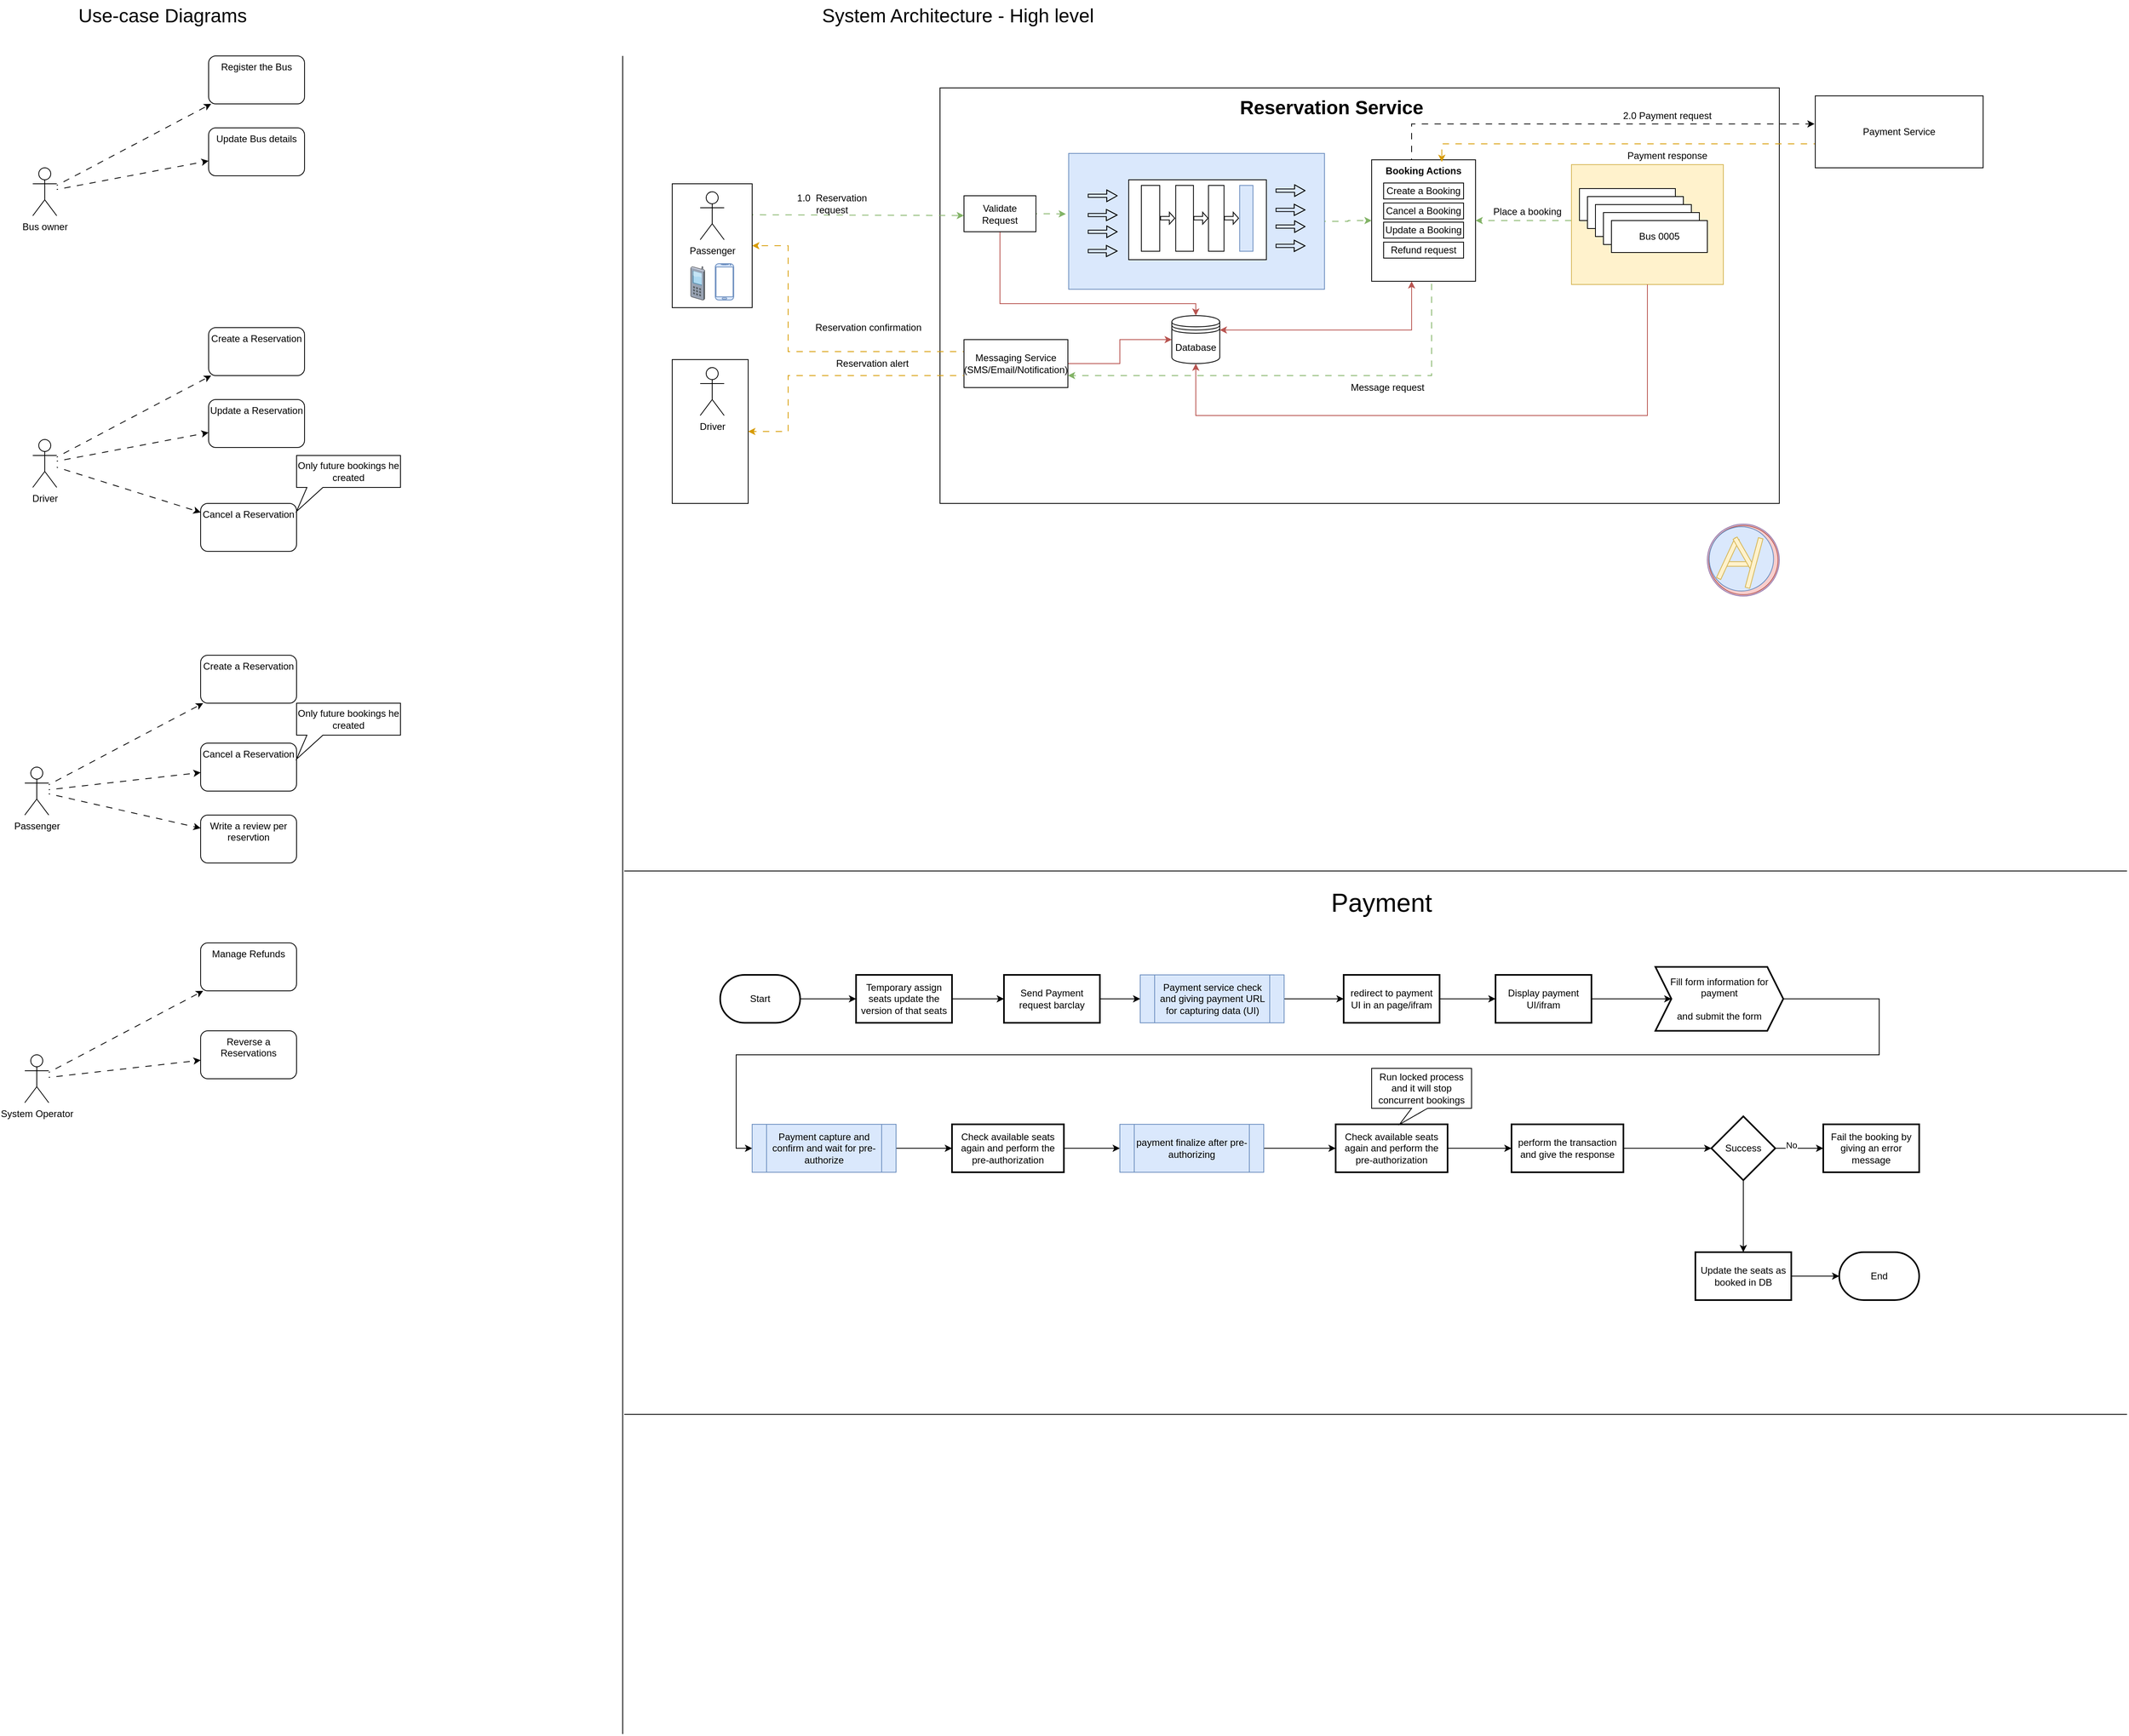 <mxfile version="24.6.4" type="github">
  <diagram name="Page-1" id="KtNwl-2Aqr7qp69pBfpQ">
    <mxGraphModel dx="2273" dy="1333" grid="1" gridSize="10" guides="1" tooltips="1" connect="1" arrows="1" fold="1" page="1" pageScale="1" pageWidth="850" pageHeight="1100" math="0" shadow="0">
      <root>
        <mxCell id="0" />
        <mxCell id="1" parent="0" />
        <mxCell id="1eltRr7qgs7_-D9prCkm-36" value="" style="rounded=0;whiteSpace=wrap;html=1;" parent="1" vertex="1">
          <mxGeometry x="1245" y="120" width="1050" height="520" as="geometry" />
        </mxCell>
        <mxCell id="1eltRr7qgs7_-D9prCkm-5" value="" style="rounded=0;orthogonalLoop=1;jettySize=auto;html=1;flowAnimation=1;" parent="1" source="1eltRr7qgs7_-D9prCkm-3" target="1eltRr7qgs7_-D9prCkm-4" edge="1">
          <mxGeometry relative="1" as="geometry" />
        </mxCell>
        <mxCell id="1eltRr7qgs7_-D9prCkm-9" value="" style="rounded=0;orthogonalLoop=1;jettySize=auto;html=1;flowAnimation=1;" parent="1" source="1eltRr7qgs7_-D9prCkm-3" target="1eltRr7qgs7_-D9prCkm-8" edge="1">
          <mxGeometry relative="1" as="geometry" />
        </mxCell>
        <mxCell id="1eltRr7qgs7_-D9prCkm-3" value="&lt;div&gt;Bus owner&lt;/div&gt;&lt;div&gt;&lt;br&gt;&lt;/div&gt;" style="shape=umlActor;verticalLabelPosition=bottom;verticalAlign=top;html=1;outlineConnect=0;" parent="1" vertex="1">
          <mxGeometry x="110" y="220" width="30" height="60" as="geometry" />
        </mxCell>
        <mxCell id="1eltRr7qgs7_-D9prCkm-4" value="Register the Bus" style="rounded=1;whiteSpace=wrap;html=1;verticalAlign=top;" parent="1" vertex="1">
          <mxGeometry x="330" y="80" width="120" height="60" as="geometry" />
        </mxCell>
        <mxCell id="1eltRr7qgs7_-D9prCkm-8" value="Update Bus details" style="rounded=1;whiteSpace=wrap;html=1;verticalAlign=top;" parent="1" vertex="1">
          <mxGeometry x="330" y="170" width="120" height="60" as="geometry" />
        </mxCell>
        <mxCell id="1eltRr7qgs7_-D9prCkm-10" value="" style="rounded=0;orthogonalLoop=1;jettySize=auto;html=1;flowAnimation=1;" parent="1" source="1eltRr7qgs7_-D9prCkm-12" target="1eltRr7qgs7_-D9prCkm-13" edge="1">
          <mxGeometry relative="1" as="geometry" />
        </mxCell>
        <mxCell id="1eltRr7qgs7_-D9prCkm-11" value="" style="rounded=0;orthogonalLoop=1;jettySize=auto;html=1;flowAnimation=1;" parent="1" source="1eltRr7qgs7_-D9prCkm-12" target="1eltRr7qgs7_-D9prCkm-14" edge="1">
          <mxGeometry relative="1" as="geometry" />
        </mxCell>
        <mxCell id="1eltRr7qgs7_-D9prCkm-12" value="Driver" style="shape=umlActor;verticalLabelPosition=bottom;verticalAlign=top;html=1;outlineConnect=0;" parent="1" vertex="1">
          <mxGeometry x="110" y="560" width="30" height="60" as="geometry" />
        </mxCell>
        <mxCell id="1eltRr7qgs7_-D9prCkm-13" value="Create a Reservation" style="rounded=1;whiteSpace=wrap;html=1;verticalAlign=top;" parent="1" vertex="1">
          <mxGeometry x="330" y="420" width="120" height="60" as="geometry" />
        </mxCell>
        <mxCell id="1eltRr7qgs7_-D9prCkm-14" value="Update a Reservation" style="rounded=1;whiteSpace=wrap;html=1;verticalAlign=top;" parent="1" vertex="1">
          <mxGeometry x="330" y="510" width="120" height="60" as="geometry" />
        </mxCell>
        <mxCell id="1eltRr7qgs7_-D9prCkm-17" value="" style="rounded=0;orthogonalLoop=1;jettySize=auto;html=1;flowAnimation=1;" parent="1" source="1eltRr7qgs7_-D9prCkm-19" target="1eltRr7qgs7_-D9prCkm-20" edge="1">
          <mxGeometry relative="1" as="geometry" />
        </mxCell>
        <mxCell id="1eltRr7qgs7_-D9prCkm-18" value="" style="rounded=0;orthogonalLoop=1;jettySize=auto;html=1;flowAnimation=1;" parent="1" source="1eltRr7qgs7_-D9prCkm-19" target="1eltRr7qgs7_-D9prCkm-21" edge="1">
          <mxGeometry relative="1" as="geometry" />
        </mxCell>
        <mxCell id="1eltRr7qgs7_-D9prCkm-19" value="Passenger" style="shape=umlActor;verticalLabelPosition=bottom;verticalAlign=top;html=1;outlineConnect=0;" parent="1" vertex="1">
          <mxGeometry x="100" y="970" width="30" height="60" as="geometry" />
        </mxCell>
        <mxCell id="1eltRr7qgs7_-D9prCkm-20" value="Create a Reservation" style="rounded=1;whiteSpace=wrap;html=1;verticalAlign=top;" parent="1" vertex="1">
          <mxGeometry x="320" y="830" width="120" height="60" as="geometry" />
        </mxCell>
        <mxCell id="1eltRr7qgs7_-D9prCkm-21" value="Cancel a Reservation" style="rounded=1;whiteSpace=wrap;html=1;verticalAlign=top;" parent="1" vertex="1">
          <mxGeometry x="320" y="940" width="120" height="60" as="geometry" />
        </mxCell>
        <mxCell id="1eltRr7qgs7_-D9prCkm-22" value="Cancel a Reservation" style="rounded=1;whiteSpace=wrap;html=1;verticalAlign=top;" parent="1" vertex="1">
          <mxGeometry x="320" y="640" width="120" height="60" as="geometry" />
        </mxCell>
        <mxCell id="1eltRr7qgs7_-D9prCkm-23" value="" style="rounded=0;orthogonalLoop=1;jettySize=auto;html=1;flowAnimation=1;" parent="1" source="1eltRr7qgs7_-D9prCkm-12" target="1eltRr7qgs7_-D9prCkm-22" edge="1">
          <mxGeometry relative="1" as="geometry">
            <mxPoint x="140" y="677" as="sourcePoint" />
          </mxGeometry>
        </mxCell>
        <mxCell id="1eltRr7qgs7_-D9prCkm-24" value="Only future bookings he created" style="shape=callout;whiteSpace=wrap;html=1;perimeter=calloutPerimeter;size=30;position=0.1;position2=0;base=20;" parent="1" vertex="1">
          <mxGeometry x="440" y="580" width="130" height="70" as="geometry" />
        </mxCell>
        <mxCell id="1eltRr7qgs7_-D9prCkm-25" value="Only future bookings he created" style="shape=callout;whiteSpace=wrap;html=1;perimeter=calloutPerimeter;size=30;position=0.1;position2=0;base=20;" parent="1" vertex="1">
          <mxGeometry x="440" y="890" width="130" height="70" as="geometry" />
        </mxCell>
        <mxCell id="1eltRr7qgs7_-D9prCkm-26" value="" style="rounded=0;orthogonalLoop=1;jettySize=auto;html=1;flowAnimation=1;" parent="1" source="1eltRr7qgs7_-D9prCkm-19" target="1eltRr7qgs7_-D9prCkm-27" edge="1">
          <mxGeometry relative="1" as="geometry">
            <mxPoint x="130" y="1088" as="sourcePoint" />
          </mxGeometry>
        </mxCell>
        <mxCell id="1eltRr7qgs7_-D9prCkm-27" value="Write a review per reservtion" style="rounded=1;whiteSpace=wrap;html=1;verticalAlign=top;" parent="1" vertex="1">
          <mxGeometry x="320" y="1030" width="120" height="60" as="geometry" />
        </mxCell>
        <mxCell id="1eltRr7qgs7_-D9prCkm-28" value="" style="rounded=0;orthogonalLoop=1;jettySize=auto;html=1;flowAnimation=1;" parent="1" source="1eltRr7qgs7_-D9prCkm-30" target="1eltRr7qgs7_-D9prCkm-31" edge="1">
          <mxGeometry relative="1" as="geometry" />
        </mxCell>
        <mxCell id="1eltRr7qgs7_-D9prCkm-29" value="" style="rounded=0;orthogonalLoop=1;jettySize=auto;html=1;flowAnimation=1;" parent="1" source="1eltRr7qgs7_-D9prCkm-30" target="1eltRr7qgs7_-D9prCkm-32" edge="1">
          <mxGeometry relative="1" as="geometry" />
        </mxCell>
        <mxCell id="1eltRr7qgs7_-D9prCkm-30" value="System Operator" style="shape=umlActor;verticalLabelPosition=bottom;verticalAlign=top;html=1;outlineConnect=0;" parent="1" vertex="1">
          <mxGeometry x="100" y="1330" width="30" height="60" as="geometry" />
        </mxCell>
        <mxCell id="1eltRr7qgs7_-D9prCkm-31" value="Manage Refunds" style="rounded=1;whiteSpace=wrap;html=1;verticalAlign=top;" parent="1" vertex="1">
          <mxGeometry x="320" y="1190" width="120" height="60" as="geometry" />
        </mxCell>
        <mxCell id="1eltRr7qgs7_-D9prCkm-32" value="Reverse a Reservations" style="rounded=1;whiteSpace=wrap;html=1;verticalAlign=top;" parent="1" vertex="1">
          <mxGeometry x="320" y="1300" width="120" height="60" as="geometry" />
        </mxCell>
        <mxCell id="1eltRr7qgs7_-D9prCkm-37" value="&lt;font style=&quot;font-size: 24px;&quot;&gt;Use-case Diagrams&lt;/font&gt;" style="text;html=1;align=center;verticalAlign=middle;whiteSpace=wrap;rounded=0;" parent="1" vertex="1">
          <mxGeometry x="95" y="10" width="355" height="40" as="geometry" />
        </mxCell>
        <mxCell id="1eltRr7qgs7_-D9prCkm-38" value="&lt;font style=&quot;font-size: 24px;&quot;&gt;System Architecture - High level&lt;br&gt;&lt;/font&gt;" style="text;html=1;align=center;verticalAlign=middle;whiteSpace=wrap;rounded=0;" parent="1" vertex="1">
          <mxGeometry x="1090" y="10" width="355" height="40" as="geometry" />
        </mxCell>
        <mxCell id="1eltRr7qgs7_-D9prCkm-41" value="" style="rounded=0;orthogonalLoop=1;jettySize=auto;html=1;flowAnimation=1;exitX=1;exitY=0.25;exitDx=0;exitDy=0;fillColor=#d5e8d4;strokeColor=#82b366;" parent="1" source="1eltRr7qgs7_-D9prCkm-58" edge="1">
          <mxGeometry relative="1" as="geometry">
            <mxPoint x="1015" y="280" as="sourcePoint" />
            <mxPoint x="1275" y="279.739" as="targetPoint" />
          </mxGeometry>
        </mxCell>
        <mxCell id="1eltRr7qgs7_-D9prCkm-43" value="1.0&amp;nbsp; Reservation request" style="text;html=1;align=center;verticalAlign=middle;whiteSpace=wrap;rounded=0;rotation=0;" parent="1" vertex="1">
          <mxGeometry x="1045" y="250" width="130" height="30" as="geometry" />
        </mxCell>
        <mxCell id="1eltRr7qgs7_-D9prCkm-46" value="&lt;font size=&quot;1&quot;&gt;&lt;b&gt;&lt;font style=&quot;font-size: 24px;&quot;&gt;Reservation Service&lt;/font&gt;&lt;/b&gt;&lt;/font&gt;" style="text;html=1;align=center;verticalAlign=middle;whiteSpace=wrap;rounded=0;strokeWidth=6;" parent="1" vertex="1">
          <mxGeometry x="1615" y="130" width="240" height="30" as="geometry" />
        </mxCell>
        <mxCell id="1eltRr7qgs7_-D9prCkm-55" value="" style="edgeStyle=orthogonalEdgeStyle;rounded=0;orthogonalLoop=1;jettySize=auto;html=1;entryX=1;entryY=0.5;entryDx=0;entryDy=0;flowAnimation=1;exitX=0;exitY=0.25;exitDx=0;exitDy=0;fillColor=#ffe6cc;strokeColor=#d79b00;" parent="1" source="1eltRr7qgs7_-D9prCkm-52" target="1eltRr7qgs7_-D9prCkm-58" edge="1">
          <mxGeometry relative="1" as="geometry">
            <mxPoint x="1115" y="390" as="targetPoint" />
            <Array as="points">
              <mxPoint x="1055" y="450" />
              <mxPoint x="1055" y="318" />
            </Array>
          </mxGeometry>
        </mxCell>
        <mxCell id="1eltRr7qgs7_-D9prCkm-126" value="" style="edgeStyle=orthogonalEdgeStyle;rounded=0;orthogonalLoop=1;jettySize=auto;html=1;flowAnimation=0;entryX=0;entryY=0.5;entryDx=0;entryDy=0;fillColor=#f8cecc;strokeColor=#b85450;" parent="1" source="1eltRr7qgs7_-D9prCkm-52" target="1eltRr7qgs7_-D9prCkm-71" edge="1">
          <mxGeometry relative="1" as="geometry">
            <mxPoint x="1335" y="575" as="targetPoint" />
            <Array as="points" />
          </mxGeometry>
        </mxCell>
        <mxCell id="1eltRr7qgs7_-D9prCkm-52" value="&lt;div&gt;Messaging Service (SMS/Email/Notification)&lt;br&gt;&lt;/div&gt;" style="rounded=0;whiteSpace=wrap;html=1;" parent="1" vertex="1">
          <mxGeometry x="1275" y="435" width="130" height="60" as="geometry" />
        </mxCell>
        <mxCell id="1eltRr7qgs7_-D9prCkm-62" value="&lt;div&gt;Reservation confirmation&lt;br&gt;&lt;/div&gt;" style="text;html=1;align=center;verticalAlign=middle;resizable=0;points=[];autosize=1;strokeColor=none;fillColor=none;" parent="1" vertex="1">
          <mxGeometry x="1075" y="405" width="160" height="30" as="geometry" />
        </mxCell>
        <mxCell id="1eltRr7qgs7_-D9prCkm-66" value="" style="group" parent="1" vertex="1" connectable="0">
          <mxGeometry x="910" y="460" width="95" height="180" as="geometry" />
        </mxCell>
        <mxCell id="1eltRr7qgs7_-D9prCkm-65" value="" style="rounded=0;whiteSpace=wrap;html=1;" parent="1eltRr7qgs7_-D9prCkm-66" vertex="1">
          <mxGeometry width="95" height="180" as="geometry" />
        </mxCell>
        <mxCell id="1eltRr7qgs7_-D9prCkm-63" value="Driver" style="shape=umlActor;verticalLabelPosition=bottom;verticalAlign=top;html=1;outlineConnect=0;" parent="1eltRr7qgs7_-D9prCkm-66" vertex="1">
          <mxGeometry x="35" y="10" width="30" height="60" as="geometry" />
        </mxCell>
        <mxCell id="1eltRr7qgs7_-D9prCkm-64" value="" style="shape=image;html=1;verticalAlign=top;verticalLabelPosition=bottom;labelBackgroundColor=#ffffff;imageAspect=0;aspect=fixed;image=https://cdn4.iconfinder.com/data/icons/transportation-and-vehicle/128/Transportation_And_Vehicle_3-04-128.png" parent="1eltRr7qgs7_-D9prCkm-66" vertex="1">
          <mxGeometry x="11" y="92" width="78" height="78" as="geometry" />
        </mxCell>
        <mxCell id="1eltRr7qgs7_-D9prCkm-67" value="" style="group" parent="1" vertex="1" connectable="0">
          <mxGeometry x="910" y="240" width="100" height="155" as="geometry" />
        </mxCell>
        <mxCell id="1eltRr7qgs7_-D9prCkm-58" value="" style="rounded=0;whiteSpace=wrap;html=1;" parent="1eltRr7qgs7_-D9prCkm-67" vertex="1">
          <mxGeometry width="100" height="155" as="geometry" />
        </mxCell>
        <mxCell id="1eltRr7qgs7_-D9prCkm-39" value="Passenger" style="shape=umlActor;verticalLabelPosition=bottom;verticalAlign=top;html=1;outlineConnect=0;" parent="1eltRr7qgs7_-D9prCkm-67" vertex="1">
          <mxGeometry x="35" y="10" width="30" height="60" as="geometry" />
        </mxCell>
        <mxCell id="1eltRr7qgs7_-D9prCkm-56" value="" style="verticalLabelPosition=bottom;verticalAlign=top;html=1;shadow=0;dashed=0;strokeWidth=1;shape=mxgraph.android.phone2;strokeColor=#6c8ebf;fillColor=#dae8fc;" parent="1eltRr7qgs7_-D9prCkm-67" vertex="1">
          <mxGeometry x="53.846" y="100" width="23.077" height="45.5" as="geometry" />
        </mxCell>
        <mxCell id="1eltRr7qgs7_-D9prCkm-57" value="" style="verticalLabelPosition=bottom;sketch=0;aspect=fixed;html=1;verticalAlign=top;strokeColor=none;align=center;outlineConnect=0;shape=mxgraph.citrix.cell_phone;" parent="1eltRr7qgs7_-D9prCkm-67" vertex="1">
          <mxGeometry x="23.077" y="103.5" width="17.5" height="42" as="geometry" />
        </mxCell>
        <mxCell id="1eltRr7qgs7_-D9prCkm-68" value="" style="edgeStyle=orthogonalEdgeStyle;rounded=0;orthogonalLoop=1;jettySize=auto;html=1;entryX=1;entryY=0.5;entryDx=0;entryDy=0;flowAnimation=1;exitX=0;exitY=0.75;exitDx=0;exitDy=0;fillColor=#ffe6cc;strokeColor=#d79b00;" parent="1" source="1eltRr7qgs7_-D9prCkm-52" target="1eltRr7qgs7_-D9prCkm-65" edge="1">
          <mxGeometry relative="1" as="geometry">
            <mxPoint x="1235" y="450" as="sourcePoint" />
            <mxPoint x="1020" y="328" as="targetPoint" />
            <Array as="points">
              <mxPoint x="1055" y="480" />
              <mxPoint x="1055" y="550" />
            </Array>
          </mxGeometry>
        </mxCell>
        <mxCell id="1eltRr7qgs7_-D9prCkm-70" value="&lt;div&gt;Reservation alert&lt;br&gt;&lt;/div&gt;" style="text;html=1;align=center;verticalAlign=middle;resizable=0;points=[];autosize=1;strokeColor=none;fillColor=none;" parent="1" vertex="1">
          <mxGeometry x="1105" y="450" width="110" height="30" as="geometry" />
        </mxCell>
        <mxCell id="1eltRr7qgs7_-D9prCkm-71" value="Database" style="shape=datastore;whiteSpace=wrap;html=1;" parent="1" vertex="1">
          <mxGeometry x="1535" y="405" width="60" height="60" as="geometry" />
        </mxCell>
        <mxCell id="1eltRr7qgs7_-D9prCkm-120" value="" style="edgeStyle=orthogonalEdgeStyle;rounded=0;orthogonalLoop=1;jettySize=auto;html=1;flowAnimation=1;entryX=1;entryY=0.75;entryDx=0;entryDy=0;exitX=0.75;exitY=1;exitDx=0;exitDy=0;fillColor=#d5e8d4;strokeColor=#82b366;" parent="1" source="1eltRr7qgs7_-D9prCkm-72" target="1eltRr7qgs7_-D9prCkm-52" edge="1">
          <mxGeometry relative="1" as="geometry">
            <mxPoint x="1825" y="320" as="sourcePoint" />
            <mxPoint x="1396.08" y="472.48" as="targetPoint" />
            <Array as="points">
              <mxPoint x="1860" y="480" />
            </Array>
          </mxGeometry>
        </mxCell>
        <mxCell id="1eltRr7qgs7_-D9prCkm-135" value="" style="edgeStyle=orthogonalEdgeStyle;rounded=0;orthogonalLoop=1;jettySize=auto;html=1;entryX=1;entryY=0.3;entryDx=0;entryDy=0;flowAnimation=0;fillColor=#f8cecc;strokeColor=#b85450;startArrow=classic;startFill=1;shadow=0;" parent="1" source="1eltRr7qgs7_-D9prCkm-72" target="1eltRr7qgs7_-D9prCkm-71" edge="1">
          <mxGeometry relative="1" as="geometry">
            <mxPoint x="1835" y="396" as="targetPoint" />
            <Array as="points">
              <mxPoint x="1835" y="423" />
            </Array>
          </mxGeometry>
        </mxCell>
        <mxCell id="1eltRr7qgs7_-D9prCkm-137" value="" style="edgeStyle=orthogonalEdgeStyle;rounded=0;orthogonalLoop=1;jettySize=auto;html=1;entryX=-0.004;entryY=0.39;entryDx=0;entryDy=0;flowAnimation=1;entryPerimeter=0;" parent="1" source="1eltRr7qgs7_-D9prCkm-72" target="1eltRr7qgs7_-D9prCkm-133" edge="1">
          <mxGeometry relative="1" as="geometry">
            <mxPoint x="1835" y="176" as="targetPoint" />
            <Array as="points">
              <mxPoint x="1835" y="165" />
            </Array>
          </mxGeometry>
        </mxCell>
        <mxCell id="1eltRr7qgs7_-D9prCkm-72" value="" style="rounded=0;whiteSpace=wrap;html=1;" parent="1" vertex="1">
          <mxGeometry x="1785" y="210" width="130" height="152" as="geometry" />
        </mxCell>
        <mxCell id="1eltRr7qgs7_-D9prCkm-122" value="" style="edgeStyle=orthogonalEdgeStyle;rounded=0;orthogonalLoop=1;jettySize=auto;html=1;flowAnimation=0;exitX=0.5;exitY=1;exitDx=0;exitDy=0;entryX=0.5;entryY=0;entryDx=0;entryDy=0;fillColor=#f8cecc;strokeColor=#b85450;" parent="1" source="1eltRr7qgs7_-D9prCkm-108" target="1eltRr7qgs7_-D9prCkm-71" edge="1">
          <mxGeometry relative="1" as="geometry">
            <mxPoint x="1595" y="430" as="targetPoint" />
            <Array as="points">
              <mxPoint x="1320" y="390" />
              <mxPoint x="1565" y="390" />
            </Array>
          </mxGeometry>
        </mxCell>
        <mxCell id="1eltRr7qgs7_-D9prCkm-131" value="" style="edgeStyle=orthogonalEdgeStyle;rounded=0;orthogonalLoop=1;jettySize=auto;html=1;entryX=-0.011;entryY=0.446;entryDx=0;entryDy=0;entryPerimeter=0;flowAnimation=1;fillColor=#d5e8d4;strokeColor=#82b366;" parent="1" source="1eltRr7qgs7_-D9prCkm-108" target="1eltRr7qgs7_-D9prCkm-127" edge="1">
          <mxGeometry relative="1" as="geometry" />
        </mxCell>
        <mxCell id="1eltRr7qgs7_-D9prCkm-108" value="Validate Request" style="rounded=0;whiteSpace=wrap;html=1;" parent="1" vertex="1">
          <mxGeometry x="1275" y="255" width="90" height="45" as="geometry" />
        </mxCell>
        <mxCell id="1eltRr7qgs7_-D9prCkm-115" value="" style="edgeStyle=orthogonalEdgeStyle;rounded=0;orthogonalLoop=1;jettySize=auto;html=1;entryX=0;entryY=1;entryDx=0;entryDy=0;startArrow=classic;startFill=1;flowAnimation=1;fillColor=#d5e8d4;strokeColor=#82b366;" parent="1" source="1eltRr7qgs7_-D9prCkm-72" target="1eltRr7qgs7_-D9prCkm-109" edge="1">
          <mxGeometry relative="1" as="geometry">
            <mxPoint x="1985" y="286" as="targetPoint" />
            <Array as="points">
              <mxPoint x="2005" y="286" />
              <mxPoint x="2005" y="286" />
            </Array>
          </mxGeometry>
        </mxCell>
        <mxCell id="1eltRr7qgs7_-D9prCkm-116" value="Place a booking" style="text;html=1;align=center;verticalAlign=middle;whiteSpace=wrap;rounded=0;" parent="1" vertex="1">
          <mxGeometry x="1935" y="260" width="90" height="30" as="geometry" />
        </mxCell>
        <mxCell id="1eltRr7qgs7_-D9prCkm-117" value="" style="group" parent="1" vertex="1" connectable="0">
          <mxGeometry x="2045" y="246" width="180" height="120" as="geometry" />
        </mxCell>
        <mxCell id="1eltRr7qgs7_-D9prCkm-144" value="" style="rounded=0;whiteSpace=wrap;html=1;fillColor=#fff2cc;strokeColor=#d6b656;" parent="1eltRr7qgs7_-D9prCkm-117" vertex="1">
          <mxGeometry x="-10" y="-30" width="190" height="150" as="geometry" />
        </mxCell>
        <mxCell id="1eltRr7qgs7_-D9prCkm-109" value="" style="rounded=0;whiteSpace=wrap;html=1;" parent="1eltRr7qgs7_-D9prCkm-117" vertex="1">
          <mxGeometry width="120" height="40" as="geometry" />
        </mxCell>
        <mxCell id="1eltRr7qgs7_-D9prCkm-110" value="" style="rounded=0;whiteSpace=wrap;html=1;" parent="1eltRr7qgs7_-D9prCkm-117" vertex="1">
          <mxGeometry x="10" y="10" width="120" height="40" as="geometry" />
        </mxCell>
        <mxCell id="1eltRr7qgs7_-D9prCkm-111" value="" style="rounded=0;whiteSpace=wrap;html=1;" parent="1eltRr7qgs7_-D9prCkm-117" vertex="1">
          <mxGeometry x="20" y="20" width="120" height="40" as="geometry" />
        </mxCell>
        <mxCell id="1eltRr7qgs7_-D9prCkm-112" value="" style="rounded=0;whiteSpace=wrap;html=1;" parent="1eltRr7qgs7_-D9prCkm-117" vertex="1">
          <mxGeometry x="30" y="30" width="120" height="40" as="geometry" />
        </mxCell>
        <mxCell id="1eltRr7qgs7_-D9prCkm-113" value="Bus 0005" style="rounded=0;whiteSpace=wrap;html=1;" parent="1eltRr7qgs7_-D9prCkm-117" vertex="1">
          <mxGeometry x="40" y="40" width="120" height="40" as="geometry" />
        </mxCell>
        <mxCell id="1eltRr7qgs7_-D9prCkm-124" value="" style="edgeStyle=orthogonalEdgeStyle;rounded=0;orthogonalLoop=1;jettySize=auto;html=1;flowAnimation=0;fillColor=#f8cecc;strokeColor=#b85450;exitX=0.5;exitY=1;exitDx=0;exitDy=0;entryX=0.5;entryY=1;entryDx=0;entryDy=0;" parent="1" source="1eltRr7qgs7_-D9prCkm-144" target="1eltRr7qgs7_-D9prCkm-71" edge="1">
          <mxGeometry relative="1" as="geometry">
            <Array as="points">
              <mxPoint x="2130" y="530" />
              <mxPoint x="1565" y="530" />
            </Array>
          </mxGeometry>
        </mxCell>
        <mxCell id="1eltRr7qgs7_-D9prCkm-129" style="edgeStyle=orthogonalEdgeStyle;rounded=0;orthogonalLoop=1;jettySize=auto;html=1;exitX=0.5;exitY=1;exitDx=0;exitDy=0;" parent="1" edge="1">
          <mxGeometry relative="1" as="geometry">
            <mxPoint x="1599" y="390" as="sourcePoint" />
            <mxPoint x="1599" y="390" as="targetPoint" />
          </mxGeometry>
        </mxCell>
        <mxCell id="1eltRr7qgs7_-D9prCkm-104" value="" style="group;fillColor=default;fillStyle=hatch;" parent="1" vertex="1" connectable="0">
          <mxGeometry x="1445" y="220" width="281" height="150" as="geometry" />
        </mxCell>
        <mxCell id="1eltRr7qgs7_-D9prCkm-92" value="Queue" style="text;html=1;align=center;verticalAlign=middle;whiteSpace=wrap;rounded=0;" parent="1eltRr7qgs7_-D9prCkm-104" vertex="1">
          <mxGeometry x="100" width="60" height="30" as="geometry" />
        </mxCell>
        <mxCell id="1eltRr7qgs7_-D9prCkm-127" value="" style="rounded=0;whiteSpace=wrap;html=1;fillColor=#dae8fc;strokeColor=#6c8ebf;" parent="1eltRr7qgs7_-D9prCkm-104" vertex="1">
          <mxGeometry x="-39" y="-18" width="320" height="170" as="geometry" />
        </mxCell>
        <mxCell id="1eltRr7qgs7_-D9prCkm-106" value="" style="group" parent="1eltRr7qgs7_-D9prCkm-104" vertex="1" connectable="0">
          <mxGeometry x="-15.12" y="15" width="272.241" height="100" as="geometry" />
        </mxCell>
        <mxCell id="1eltRr7qgs7_-D9prCkm-75" value="" style="rounded=0;whiteSpace=wrap;html=1;container=0;" parent="1eltRr7qgs7_-D9prCkm-106" vertex="1">
          <mxGeometry x="51.207" width="172.241" height="100" as="geometry" />
        </mxCell>
        <mxCell id="1eltRr7qgs7_-D9prCkm-76" value="" style="rounded=0;whiteSpace=wrap;html=1;container=0;" parent="1eltRr7qgs7_-D9prCkm-106" vertex="1">
          <mxGeometry x="67.03" y="7.06" width="22.97" height="82.35" as="geometry" />
        </mxCell>
        <mxCell id="1eltRr7qgs7_-D9prCkm-77" value="" style="rounded=0;whiteSpace=wrap;html=1;container=0;" parent="1eltRr7qgs7_-D9prCkm-106" vertex="1">
          <mxGeometry x="110" y="7.06" width="22.21" height="82.35" as="geometry" />
        </mxCell>
        <mxCell id="1eltRr7qgs7_-D9prCkm-78" value="" style="rounded=0;whiteSpace=wrap;html=1;fillColor=#dae8fc;strokeColor=#6c8ebf;container=0;" parent="1eltRr7qgs7_-D9prCkm-106" vertex="1">
          <mxGeometry x="190" y="7.06" width="16.69" height="82.35" as="geometry" />
        </mxCell>
        <mxCell id="1eltRr7qgs7_-D9prCkm-79" value="" style="rounded=0;whiteSpace=wrap;html=1;container=0;" parent="1eltRr7qgs7_-D9prCkm-106" vertex="1">
          <mxGeometry x="151" y="7.06" width="19.45" height="82.35" as="geometry" />
        </mxCell>
        <mxCell id="1eltRr7qgs7_-D9prCkm-80" value="" style="shape=flexArrow;endArrow=classic;html=1;rounded=0;endWidth=9.069;endSize=4.179;width=4.086;" parent="1eltRr7qgs7_-D9prCkm-106" edge="1">
          <mxGeometry width="50" height="50" relative="1" as="geometry">
            <mxPoint y="44.118" as="sourcePoint" />
            <mxPoint x="37.241" y="44.118" as="targetPoint" />
            <Array as="points">
              <mxPoint x="18.621" y="44.118" />
            </Array>
          </mxGeometry>
        </mxCell>
        <mxCell id="1eltRr7qgs7_-D9prCkm-84" value="" style="shape=flexArrow;endArrow=classic;html=1;rounded=0;endWidth=9.588;endSize=4.008;width=4.086;" parent="1eltRr7qgs7_-D9prCkm-106" edge="1">
          <mxGeometry width="50" height="50" relative="1" as="geometry">
            <mxPoint y="20.002" as="sourcePoint" />
            <mxPoint x="37.241" y="20.002" as="targetPoint" />
            <Array as="points">
              <mxPoint x="18.621" y="20.002" />
            </Array>
          </mxGeometry>
        </mxCell>
        <mxCell id="1eltRr7qgs7_-D9prCkm-95" value="" style="shape=flexArrow;endArrow=classic;html=1;rounded=0;endWidth=9.069;endSize=4.179;width=4.086;" parent="1eltRr7qgs7_-D9prCkm-106" edge="1">
          <mxGeometry width="50" height="50" relative="1" as="geometry">
            <mxPoint y="89.148" as="sourcePoint" />
            <mxPoint x="37.241" y="89.148" as="targetPoint" />
            <Array as="points">
              <mxPoint x="18.621" y="89.148" />
            </Array>
          </mxGeometry>
        </mxCell>
        <mxCell id="1eltRr7qgs7_-D9prCkm-96" value="" style="shape=flexArrow;endArrow=classic;html=1;rounded=0;endWidth=9.588;endSize=4.008;width=4.086;" parent="1eltRr7qgs7_-D9prCkm-106" edge="1">
          <mxGeometry width="50" height="50" relative="1" as="geometry">
            <mxPoint y="65.032" as="sourcePoint" />
            <mxPoint x="37.241" y="65.032" as="targetPoint" />
            <Array as="points">
              <mxPoint x="18.621" y="65.032" />
            </Array>
          </mxGeometry>
        </mxCell>
        <mxCell id="1eltRr7qgs7_-D9prCkm-97" value="" style="shape=flexArrow;endArrow=classic;html=1;rounded=0;endWidth=9.069;endSize=4.179;width=4.086;" parent="1eltRr7qgs7_-D9prCkm-106" edge="1">
          <mxGeometry width="50" height="50" relative="1" as="geometry">
            <mxPoint x="235" y="37.648" as="sourcePoint" />
            <mxPoint x="272.241" y="37.648" as="targetPoint" />
            <Array as="points">
              <mxPoint x="253.621" y="37.648" />
            </Array>
          </mxGeometry>
        </mxCell>
        <mxCell id="1eltRr7qgs7_-D9prCkm-98" value="" style="shape=flexArrow;endArrow=classic;html=1;rounded=0;endWidth=9.588;endSize=4.008;width=4.086;" parent="1eltRr7qgs7_-D9prCkm-106" edge="1">
          <mxGeometry width="50" height="50" relative="1" as="geometry">
            <mxPoint x="235" y="13.532" as="sourcePoint" />
            <mxPoint x="272.241" y="13.532" as="targetPoint" />
            <Array as="points">
              <mxPoint x="253.621" y="13.532" />
            </Array>
          </mxGeometry>
        </mxCell>
        <mxCell id="1eltRr7qgs7_-D9prCkm-99" value="" style="shape=flexArrow;endArrow=classic;html=1;rounded=0;endWidth=9.069;endSize=4.179;width=4.086;" parent="1eltRr7qgs7_-D9prCkm-106" edge="1">
          <mxGeometry width="50" height="50" relative="1" as="geometry">
            <mxPoint x="235" y="82.678" as="sourcePoint" />
            <mxPoint x="272.241" y="82.678" as="targetPoint" />
            <Array as="points">
              <mxPoint x="253.621" y="82.678" />
            </Array>
          </mxGeometry>
        </mxCell>
        <mxCell id="1eltRr7qgs7_-D9prCkm-100" value="" style="shape=flexArrow;endArrow=classic;html=1;rounded=0;endWidth=9.588;endSize=4.008;width=4.086;" parent="1eltRr7qgs7_-D9prCkm-106" edge="1">
          <mxGeometry width="50" height="50" relative="1" as="geometry">
            <mxPoint x="235" y="58.562" as="sourcePoint" />
            <mxPoint x="272.241" y="58.562" as="targetPoint" />
            <Array as="points">
              <mxPoint x="253.621" y="58.562" />
            </Array>
          </mxGeometry>
        </mxCell>
        <mxCell id="1eltRr7qgs7_-D9prCkm-101" value="" style="shape=flexArrow;endArrow=classic;html=1;rounded=0;endWidth=9.588;endSize=1.909;width=4.364;" parent="1eltRr7qgs7_-D9prCkm-106" edge="1">
          <mxGeometry width="50" height="50" relative="1" as="geometry">
            <mxPoint x="90.58" y="48.08" as="sourcePoint" />
            <mxPoint x="109.271" y="48.082" as="targetPoint" />
            <Array as="points">
              <mxPoint x="90.651" y="48.082" />
            </Array>
          </mxGeometry>
        </mxCell>
        <mxCell id="1eltRr7qgs7_-D9prCkm-102" value="" style="shape=flexArrow;endArrow=classic;html=1;rounded=0;endWidth=9.588;endSize=1.909;width=4.364;" parent="1eltRr7qgs7_-D9prCkm-106" edge="1">
          <mxGeometry width="50" height="50" relative="1" as="geometry">
            <mxPoint x="132.21" y="48.08" as="sourcePoint" />
            <mxPoint x="150.901" y="48.082" as="targetPoint" />
            <Array as="points">
              <mxPoint x="132.281" y="48.082" />
            </Array>
          </mxGeometry>
        </mxCell>
        <mxCell id="1eltRr7qgs7_-D9prCkm-103" value="" style="shape=flexArrow;endArrow=classic;html=1;rounded=0;endWidth=9.588;endSize=1.909;width=4.364;" parent="1eltRr7qgs7_-D9prCkm-106" edge="1">
          <mxGeometry width="50" height="50" relative="1" as="geometry">
            <mxPoint x="170.45" y="48.08" as="sourcePoint" />
            <mxPoint x="189.141" y="48.082" as="targetPoint" />
            <Array as="points">
              <mxPoint x="170.521" y="48.082" />
            </Array>
          </mxGeometry>
        </mxCell>
        <mxCell id="1eltRr7qgs7_-D9prCkm-132" value="" style="edgeStyle=orthogonalEdgeStyle;rounded=0;orthogonalLoop=1;jettySize=auto;html=1;flowAnimation=1;fillColor=#d5e8d4;strokeColor=#82b366;" parent="1" source="1eltRr7qgs7_-D9prCkm-127" target="1eltRr7qgs7_-D9prCkm-72" edge="1">
          <mxGeometry relative="1" as="geometry" />
        </mxCell>
        <mxCell id="1eltRr7qgs7_-D9prCkm-139" value="" style="edgeStyle=orthogonalEdgeStyle;rounded=0;orthogonalLoop=1;jettySize=auto;html=1;entryX=0.675;entryY=0.017;entryDx=0;entryDy=0;entryPerimeter=0;exitX=-0.002;exitY=0.678;exitDx=0;exitDy=0;exitPerimeter=0;fillColor=#ffe6cc;strokeColor=#d79b00;flowAnimation=1;" parent="1" source="1eltRr7qgs7_-D9prCkm-133" target="1eltRr7qgs7_-D9prCkm-72" edge="1">
          <mxGeometry relative="1" as="geometry">
            <mxPoint x="2385" y="210" as="sourcePoint" />
            <mxPoint x="2500" y="290" as="targetPoint" />
            <Array as="points">
              <mxPoint x="2395" y="191" />
              <mxPoint x="1873" y="190" />
            </Array>
          </mxGeometry>
        </mxCell>
        <mxCell id="1eltRr7qgs7_-D9prCkm-133" value="Payment Service" style="rounded=0;whiteSpace=wrap;html=1;" parent="1" vertex="1">
          <mxGeometry x="2340" y="130" width="210" height="90" as="geometry" />
        </mxCell>
        <mxCell id="1eltRr7qgs7_-D9prCkm-140" value="2.0 Payment request" style="text;html=1;align=center;verticalAlign=middle;whiteSpace=wrap;rounded=0;" parent="1" vertex="1">
          <mxGeometry x="2095" y="140" width="120" height="30" as="geometry" />
        </mxCell>
        <mxCell id="1eltRr7qgs7_-D9prCkm-141" value="Payment response" style="text;html=1;align=center;verticalAlign=middle;whiteSpace=wrap;rounded=0;" parent="1" vertex="1">
          <mxGeometry x="2095" y="190" width="120" height="30" as="geometry" />
        </mxCell>
        <mxCell id="1eltRr7qgs7_-D9prCkm-142" value="Message request" style="text;html=1;align=center;verticalAlign=middle;whiteSpace=wrap;rounded=0;" parent="1" vertex="1">
          <mxGeometry x="1745" y="480" width="120" height="30" as="geometry" />
        </mxCell>
        <mxCell id="1eltRr7qgs7_-D9prCkm-146" value="&lt;b&gt;Booking Actions&lt;/b&gt;" style="rounded=0;whiteSpace=wrap;html=1;strokeColor=none;" parent="1" vertex="1">
          <mxGeometry x="1800" y="214" width="100" height="20" as="geometry" />
        </mxCell>
        <mxCell id="1eltRr7qgs7_-D9prCkm-148" value="Update a Booking " style="rounded=0;whiteSpace=wrap;html=1;" parent="1" vertex="1">
          <mxGeometry x="1800" y="288" width="100" height="20" as="geometry" />
        </mxCell>
        <mxCell id="1eltRr7qgs7_-D9prCkm-149" value="Refund request" style="rounded=0;whiteSpace=wrap;html=1;" parent="1" vertex="1">
          <mxGeometry x="1800" y="313" width="100" height="20" as="geometry" />
        </mxCell>
        <mxCell id="1eltRr7qgs7_-D9prCkm-150" value="Cancel a Booking " style="rounded=0;whiteSpace=wrap;html=1;" parent="1" vertex="1">
          <mxGeometry x="1800" y="264" width="100" height="20" as="geometry" />
        </mxCell>
        <mxCell id="1eltRr7qgs7_-D9prCkm-151" value="Create a Booking " style="rounded=0;whiteSpace=wrap;html=1;" parent="1" vertex="1">
          <mxGeometry x="1800" y="239" width="100" height="20" as="geometry" />
        </mxCell>
        <mxCell id="1eltRr7qgs7_-D9prCkm-168" value="" style="group" parent="1" vertex="1" connectable="0">
          <mxGeometry x="2205" y="665.91" width="90" height="94.09" as="geometry" />
        </mxCell>
        <mxCell id="1eltRr7qgs7_-D9prCkm-161" value="" style="ellipse;whiteSpace=wrap;html=1;aspect=fixed;fillColor=#e1d5e7;strokeColor=#9673a6;container=0;" parent="1eltRr7qgs7_-D9prCkm-168" vertex="1">
          <mxGeometry width="90.0" height="90.0" as="geometry" />
        </mxCell>
        <mxCell id="1eltRr7qgs7_-D9prCkm-160" value="" style="ellipse;whiteSpace=wrap;html=1;aspect=fixed;fillColor=#f8cecc;strokeColor=#b85450;container=0;" parent="1eltRr7qgs7_-D9prCkm-168" vertex="1">
          <mxGeometry x="1.752" y="1.661" width="86.659" height="86.659" as="geometry" />
        </mxCell>
        <mxCell id="1eltRr7qgs7_-D9prCkm-159" value="" style="ellipse;whiteSpace=wrap;html=1;aspect=fixed;fillColor=#dae8fc;strokeColor=#6c8ebf;container=0;" parent="1eltRr7qgs7_-D9prCkm-168" vertex="1">
          <mxGeometry x="2.336" y="3.224" width="80.491" height="80.491" as="geometry" />
        </mxCell>
        <mxCell id="1eltRr7qgs7_-D9prCkm-158" value="" style="rounded=0;whiteSpace=wrap;html=1;rotation=90;fillColor=#fff2cc;strokeColor=#d6b656;container=0;" parent="1eltRr7qgs7_-D9prCkm-168" vertex="1">
          <mxGeometry x="35.71" y="34.188" width="5.841" height="31.319" as="geometry" />
        </mxCell>
        <mxCell id="1eltRr7qgs7_-D9prCkm-155" value="" style="rounded=0;whiteSpace=wrap;html=1;rotation=25;fillColor=#fff2cc;strokeColor=#d6b656;container=0;" parent="1eltRr7qgs7_-D9prCkm-168" vertex="1">
          <mxGeometry x="22.779" y="15.65" width="5.841" height="54.956" as="geometry" />
        </mxCell>
        <mxCell id="1eltRr7qgs7_-D9prCkm-156" value="" style="rounded=0;whiteSpace=wrap;html=1;rotation=-30;fillColor=#fff2cc;strokeColor=#d6b656;container=0;" parent="1eltRr7qgs7_-D9prCkm-168" vertex="1">
          <mxGeometry x="42.386" y="14.771" width="5.753" height="42.188" as="geometry" />
        </mxCell>
        <mxCell id="1eltRr7qgs7_-D9prCkm-157" value="" style="rounded=0;whiteSpace=wrap;html=1;rotation=15;fillColor=#fff2cc;strokeColor=#d6b656;container=0;" parent="1eltRr7qgs7_-D9prCkm-168" vertex="1">
          <mxGeometry x="55.51" y="16.627" width="5.841" height="64.115" as="geometry" />
        </mxCell>
        <mxCell id="35sJI7Oatwk3KKDrjz3o-1" value="" style="endArrow=none;html=1;rounded=0;" edge="1" parent="1">
          <mxGeometry width="50" height="50" relative="1" as="geometry">
            <mxPoint x="850" y="1100" as="sourcePoint" />
            <mxPoint x="2730" y="1100" as="targetPoint" />
          </mxGeometry>
        </mxCell>
        <mxCell id="35sJI7Oatwk3KKDrjz3o-2" value="" style="endArrow=none;html=1;rounded=0;" edge="1" parent="1">
          <mxGeometry width="50" height="50" relative="1" as="geometry">
            <mxPoint x="848" y="2180" as="sourcePoint" />
            <mxPoint x="848" y="80" as="targetPoint" />
          </mxGeometry>
        </mxCell>
        <mxCell id="35sJI7Oatwk3KKDrjz3o-9" value="" style="edgeStyle=orthogonalEdgeStyle;rounded=0;orthogonalLoop=1;jettySize=auto;html=1;" edge="1" parent="1" source="35sJI7Oatwk3KKDrjz3o-3" target="35sJI7Oatwk3KKDrjz3o-8">
          <mxGeometry relative="1" as="geometry" />
        </mxCell>
        <mxCell id="35sJI7Oatwk3KKDrjz3o-3" value="Start" style="strokeWidth=2;html=1;shape=mxgraph.flowchart.terminator;whiteSpace=wrap;" vertex="1" parent="1">
          <mxGeometry x="970" y="1230" width="100" height="60" as="geometry" />
        </mxCell>
        <mxCell id="35sJI7Oatwk3KKDrjz3o-5" value="&lt;font style=&quot;font-size: 32px;&quot;&gt;Payment&lt;/font&gt;" style="text;html=1;align=center;verticalAlign=middle;whiteSpace=wrap;rounded=0;" vertex="1" parent="1">
          <mxGeometry x="1455" y="1120" width="685" height="40" as="geometry" />
        </mxCell>
        <mxCell id="35sJI7Oatwk3KKDrjz3o-12" value="" style="edgeStyle=orthogonalEdgeStyle;rounded=0;orthogonalLoop=1;jettySize=auto;html=1;" edge="1" parent="1" source="35sJI7Oatwk3KKDrjz3o-8" target="35sJI7Oatwk3KKDrjz3o-11">
          <mxGeometry relative="1" as="geometry" />
        </mxCell>
        <mxCell id="35sJI7Oatwk3KKDrjz3o-8" value="Temporary assign seats update the version of that seats" style="whiteSpace=wrap;html=1;strokeWidth=2;" vertex="1" parent="1">
          <mxGeometry x="1140" y="1230" width="120" height="60" as="geometry" />
        </mxCell>
        <mxCell id="35sJI7Oatwk3KKDrjz3o-14" value="" style="edgeStyle=orthogonalEdgeStyle;rounded=0;orthogonalLoop=1;jettySize=auto;html=1;entryX=0;entryY=0.5;entryDx=0;entryDy=0;" edge="1" parent="1" source="35sJI7Oatwk3KKDrjz3o-11" target="35sJI7Oatwk3KKDrjz3o-23">
          <mxGeometry relative="1" as="geometry">
            <mxPoint x="1490" y="1260" as="targetPoint" />
          </mxGeometry>
        </mxCell>
        <mxCell id="35sJI7Oatwk3KKDrjz3o-11" value="Send Payment request barclay" style="whiteSpace=wrap;html=1;strokeWidth=2;" vertex="1" parent="1">
          <mxGeometry x="1325" y="1230" width="120" height="60" as="geometry" />
        </mxCell>
        <mxCell id="35sJI7Oatwk3KKDrjz3o-16" value="" style="edgeStyle=orthogonalEdgeStyle;rounded=0;orthogonalLoop=1;jettySize=auto;html=1;exitX=1;exitY=0.5;exitDx=0;exitDy=0;" edge="1" parent="1" source="35sJI7Oatwk3KKDrjz3o-23" target="35sJI7Oatwk3KKDrjz3o-15">
          <mxGeometry relative="1" as="geometry">
            <mxPoint x="1660" y="1260" as="sourcePoint" />
          </mxGeometry>
        </mxCell>
        <mxCell id="35sJI7Oatwk3KKDrjz3o-18" value="" style="edgeStyle=orthogonalEdgeStyle;rounded=0;orthogonalLoop=1;jettySize=auto;html=1;" edge="1" parent="1" source="35sJI7Oatwk3KKDrjz3o-15" target="35sJI7Oatwk3KKDrjz3o-17">
          <mxGeometry relative="1" as="geometry" />
        </mxCell>
        <mxCell id="35sJI7Oatwk3KKDrjz3o-15" value="redirect to payment UI in an page/ifram" style="whiteSpace=wrap;html=1;strokeWidth=2;" vertex="1" parent="1">
          <mxGeometry x="1750" y="1230" width="120" height="60" as="geometry" />
        </mxCell>
        <mxCell id="35sJI7Oatwk3KKDrjz3o-20" value="" style="edgeStyle=orthogonalEdgeStyle;rounded=0;orthogonalLoop=1;jettySize=auto;html=1;" edge="1" parent="1" source="35sJI7Oatwk3KKDrjz3o-17" target="35sJI7Oatwk3KKDrjz3o-19">
          <mxGeometry relative="1" as="geometry" />
        </mxCell>
        <mxCell id="35sJI7Oatwk3KKDrjz3o-17" value="Display payment UI/ifram" style="whiteSpace=wrap;html=1;strokeWidth=2;" vertex="1" parent="1">
          <mxGeometry x="1940" y="1230" width="120" height="60" as="geometry" />
        </mxCell>
        <mxCell id="35sJI7Oatwk3KKDrjz3o-22" value="" style="edgeStyle=orthogonalEdgeStyle;rounded=0;orthogonalLoop=1;jettySize=auto;html=1;entryX=0;entryY=0.5;entryDx=0;entryDy=0;exitX=1;exitY=0.5;exitDx=0;exitDy=0;" edge="1" parent="1" source="35sJI7Oatwk3KKDrjz3o-19" target="35sJI7Oatwk3KKDrjz3o-24">
          <mxGeometry relative="1" as="geometry">
            <mxPoint x="2400" y="1260" as="targetPoint" />
            <Array as="points">
              <mxPoint x="2420" y="1260" />
              <mxPoint x="2420" y="1330" />
              <mxPoint x="990" y="1330" />
              <mxPoint x="990" y="1447" />
            </Array>
          </mxGeometry>
        </mxCell>
        <mxCell id="35sJI7Oatwk3KKDrjz3o-19" value="&lt;div&gt;Fill form information for payment&lt;/div&gt;&lt;div&gt;&lt;br&gt;&lt;/div&gt;and submit the form" style="shape=step;perimeter=stepPerimeter;whiteSpace=wrap;html=1;fixedSize=1;strokeWidth=2;" vertex="1" parent="1">
          <mxGeometry x="2140" y="1220" width="160" height="80" as="geometry" />
        </mxCell>
        <mxCell id="35sJI7Oatwk3KKDrjz3o-23" value="Payment service check and giving payment URL for capturing data (UI)" style="shape=process;whiteSpace=wrap;html=1;backgroundOutline=1;fillColor=#dae8fc;strokeColor=#6c8ebf;" vertex="1" parent="1">
          <mxGeometry x="1495.5" y="1230" width="180" height="60" as="geometry" />
        </mxCell>
        <mxCell id="35sJI7Oatwk3KKDrjz3o-26" value="" style="edgeStyle=orthogonalEdgeStyle;rounded=0;orthogonalLoop=1;jettySize=auto;html=1;" edge="1" parent="1" source="35sJI7Oatwk3KKDrjz3o-24" target="35sJI7Oatwk3KKDrjz3o-25">
          <mxGeometry relative="1" as="geometry" />
        </mxCell>
        <mxCell id="35sJI7Oatwk3KKDrjz3o-24" value="Payment capture and confirm and wait for pre-authorize" style="shape=process;whiteSpace=wrap;html=1;backgroundOutline=1;fillColor=#dae8fc;strokeColor=#6c8ebf;" vertex="1" parent="1">
          <mxGeometry x="1010" y="1417" width="180" height="60" as="geometry" />
        </mxCell>
        <mxCell id="35sJI7Oatwk3KKDrjz3o-28" value="" style="edgeStyle=orthogonalEdgeStyle;rounded=0;orthogonalLoop=1;jettySize=auto;html=1;" edge="1" parent="1" source="35sJI7Oatwk3KKDrjz3o-25" target="35sJI7Oatwk3KKDrjz3o-27">
          <mxGeometry relative="1" as="geometry" />
        </mxCell>
        <mxCell id="35sJI7Oatwk3KKDrjz3o-25" value="Check available seats again and perform the pre-authorization" style="whiteSpace=wrap;html=1;strokeWidth=2;" vertex="1" parent="1">
          <mxGeometry x="1260" y="1417" width="140" height="60" as="geometry" />
        </mxCell>
        <mxCell id="35sJI7Oatwk3KKDrjz3o-32" value="" style="edgeStyle=orthogonalEdgeStyle;rounded=0;orthogonalLoop=1;jettySize=auto;html=1;" edge="1" parent="1" source="35sJI7Oatwk3KKDrjz3o-27" target="35sJI7Oatwk3KKDrjz3o-31">
          <mxGeometry relative="1" as="geometry" />
        </mxCell>
        <mxCell id="35sJI7Oatwk3KKDrjz3o-27" value="payment finalize after pre-authorizing" style="shape=process;whiteSpace=wrap;html=1;backgroundOutline=1;fillColor=#dae8fc;strokeColor=#6c8ebf;" vertex="1" parent="1">
          <mxGeometry x="1470" y="1417" width="180" height="60" as="geometry" />
        </mxCell>
        <mxCell id="35sJI7Oatwk3KKDrjz3o-36" value="" style="edgeStyle=orthogonalEdgeStyle;rounded=0;orthogonalLoop=1;jettySize=auto;html=1;" edge="1" parent="1" source="35sJI7Oatwk3KKDrjz3o-31" target="35sJI7Oatwk3KKDrjz3o-35">
          <mxGeometry relative="1" as="geometry" />
        </mxCell>
        <mxCell id="35sJI7Oatwk3KKDrjz3o-31" value="Check available seats again and perform the pre-authorization" style="whiteSpace=wrap;html=1;strokeWidth=2;" vertex="1" parent="1">
          <mxGeometry x="1740" y="1417" width="140" height="60" as="geometry" />
        </mxCell>
        <mxCell id="35sJI7Oatwk3KKDrjz3o-33" value="Run locked process and it will stop concurrent bookings" style="shape=callout;whiteSpace=wrap;html=1;perimeter=calloutPerimeter;position2=0.28;size=20;position=0.4;" vertex="1" parent="1">
          <mxGeometry x="1785" y="1347" width="125" height="70" as="geometry" />
        </mxCell>
        <mxCell id="35sJI7Oatwk3KKDrjz3o-38" value="" style="edgeStyle=orthogonalEdgeStyle;rounded=0;orthogonalLoop=1;jettySize=auto;html=1;" edge="1" parent="1" source="35sJI7Oatwk3KKDrjz3o-35" target="35sJI7Oatwk3KKDrjz3o-37">
          <mxGeometry relative="1" as="geometry" />
        </mxCell>
        <mxCell id="35sJI7Oatwk3KKDrjz3o-35" value="perform the transaction and give the response" style="whiteSpace=wrap;html=1;strokeWidth=2;" vertex="1" parent="1">
          <mxGeometry x="1960" y="1417" width="140" height="60" as="geometry" />
        </mxCell>
        <mxCell id="35sJI7Oatwk3KKDrjz3o-40" value="" style="edgeStyle=orthogonalEdgeStyle;rounded=0;orthogonalLoop=1;jettySize=auto;html=1;" edge="1" parent="1" source="35sJI7Oatwk3KKDrjz3o-37" target="35sJI7Oatwk3KKDrjz3o-39">
          <mxGeometry relative="1" as="geometry" />
        </mxCell>
        <mxCell id="35sJI7Oatwk3KKDrjz3o-42" value="No" style="edgeLabel;html=1;align=center;verticalAlign=middle;resizable=0;points=[];" vertex="1" connectable="0" parent="35sJI7Oatwk3KKDrjz3o-40">
          <mxGeometry x="-0.358" y="4" relative="1" as="geometry">
            <mxPoint as="offset" />
          </mxGeometry>
        </mxCell>
        <mxCell id="35sJI7Oatwk3KKDrjz3o-44" value="" style="edgeStyle=orthogonalEdgeStyle;rounded=0;orthogonalLoop=1;jettySize=auto;html=1;" edge="1" parent="1" source="35sJI7Oatwk3KKDrjz3o-37" target="35sJI7Oatwk3KKDrjz3o-43">
          <mxGeometry relative="1" as="geometry" />
        </mxCell>
        <mxCell id="35sJI7Oatwk3KKDrjz3o-37" value="Success" style="rhombus;whiteSpace=wrap;html=1;strokeWidth=2;" vertex="1" parent="1">
          <mxGeometry x="2210" y="1407" width="80" height="80" as="geometry" />
        </mxCell>
        <mxCell id="35sJI7Oatwk3KKDrjz3o-39" value="Fail the booking by giving an error message" style="whiteSpace=wrap;html=1;strokeWidth=2;" vertex="1" parent="1">
          <mxGeometry x="2350" y="1417" width="120" height="60" as="geometry" />
        </mxCell>
        <mxCell id="35sJI7Oatwk3KKDrjz3o-46" value="" style="edgeStyle=orthogonalEdgeStyle;rounded=0;orthogonalLoop=1;jettySize=auto;html=1;entryX=0;entryY=0.5;entryDx=0;entryDy=0;entryPerimeter=0;" edge="1" parent="1" source="35sJI7Oatwk3KKDrjz3o-43" target="35sJI7Oatwk3KKDrjz3o-47">
          <mxGeometry relative="1" as="geometry">
            <mxPoint x="2250" y="1717" as="targetPoint" />
          </mxGeometry>
        </mxCell>
        <mxCell id="35sJI7Oatwk3KKDrjz3o-43" value="Update the seats as booked in DB" style="whiteSpace=wrap;html=1;strokeWidth=2;" vertex="1" parent="1">
          <mxGeometry x="2190" y="1577" width="120" height="60" as="geometry" />
        </mxCell>
        <mxCell id="35sJI7Oatwk3KKDrjz3o-47" value="End" style="strokeWidth=2;html=1;shape=mxgraph.flowchart.terminator;whiteSpace=wrap;" vertex="1" parent="1">
          <mxGeometry x="2370" y="1577" width="100" height="60" as="geometry" />
        </mxCell>
        <mxCell id="35sJI7Oatwk3KKDrjz3o-48" value="" style="endArrow=none;html=1;rounded=0;" edge="1" parent="1">
          <mxGeometry width="50" height="50" relative="1" as="geometry">
            <mxPoint x="850" y="1780" as="sourcePoint" />
            <mxPoint x="2730" y="1780" as="targetPoint" />
          </mxGeometry>
        </mxCell>
      </root>
    </mxGraphModel>
  </diagram>
</mxfile>
